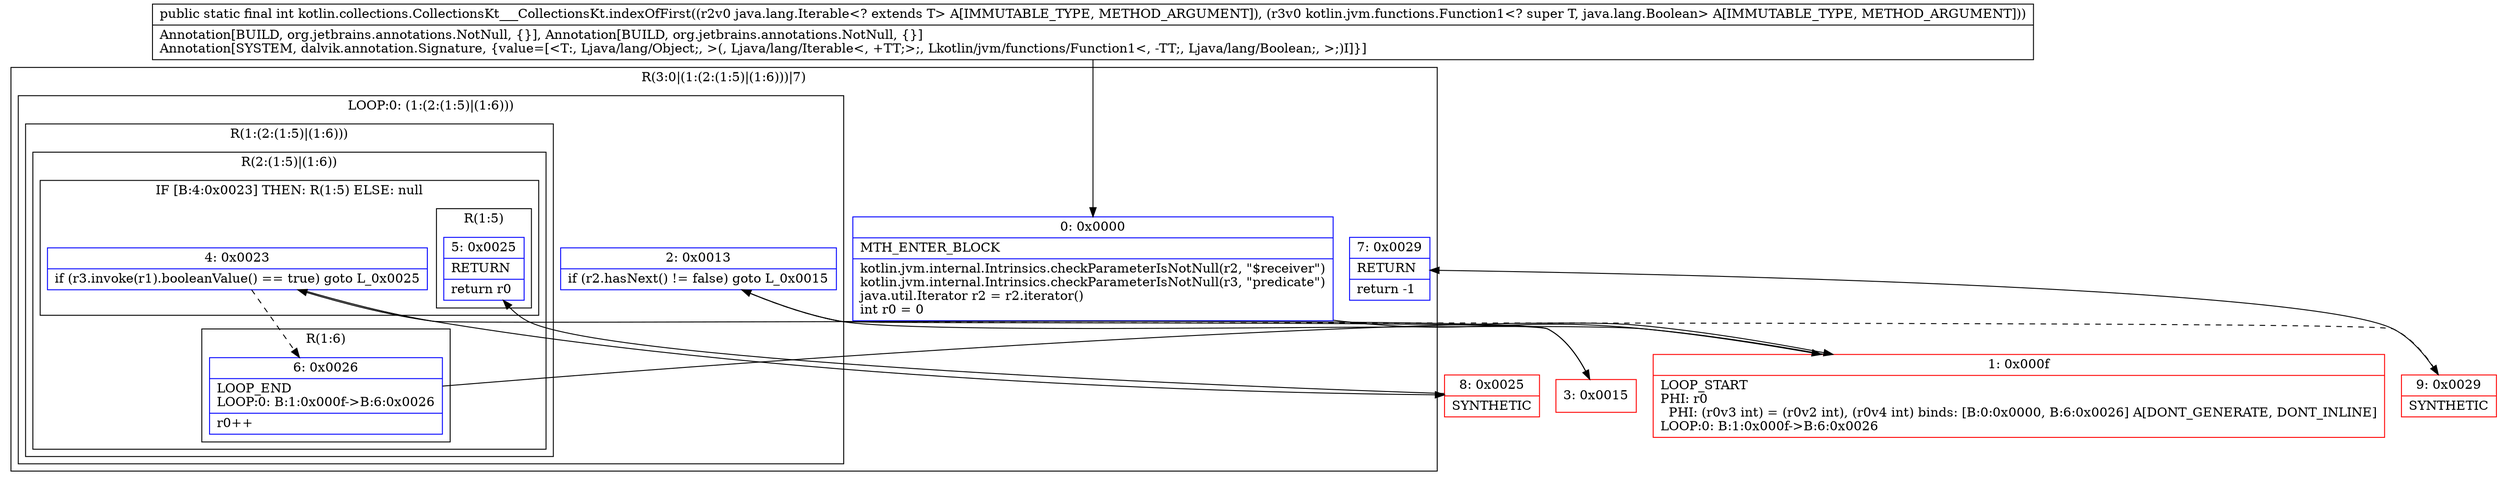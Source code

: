 digraph "CFG forkotlin.collections.CollectionsKt___CollectionsKt.indexOfFirst(Ljava\/lang\/Iterable;Lkotlin\/jvm\/functions\/Function1;)I" {
subgraph cluster_Region_219927062 {
label = "R(3:0|(1:(2:(1:5)|(1:6)))|7)";
node [shape=record,color=blue];
Node_0 [shape=record,label="{0\:\ 0x0000|MTH_ENTER_BLOCK\l|kotlin.jvm.internal.Intrinsics.checkParameterIsNotNull(r2, \"$receiver\")\lkotlin.jvm.internal.Intrinsics.checkParameterIsNotNull(r3, \"predicate\")\ljava.util.Iterator r2 = r2.iterator()\lint r0 = 0\l}"];
subgraph cluster_LoopRegion_1062566703 {
label = "LOOP:0: (1:(2:(1:5)|(1:6)))";
node [shape=record,color=blue];
Node_2 [shape=record,label="{2\:\ 0x0013|if (r2.hasNext() != false) goto L_0x0015\l}"];
subgraph cluster_Region_1048716567 {
label = "R(1:(2:(1:5)|(1:6)))";
node [shape=record,color=blue];
subgraph cluster_Region_534027139 {
label = "R(2:(1:5)|(1:6))";
node [shape=record,color=blue];
subgraph cluster_IfRegion_1780293929 {
label = "IF [B:4:0x0023] THEN: R(1:5) ELSE: null";
node [shape=record,color=blue];
Node_4 [shape=record,label="{4\:\ 0x0023|if (r3.invoke(r1).booleanValue() == true) goto L_0x0025\l}"];
subgraph cluster_Region_143472391 {
label = "R(1:5)";
node [shape=record,color=blue];
Node_5 [shape=record,label="{5\:\ 0x0025|RETURN\l|return r0\l}"];
}
}
subgraph cluster_Region_2025183233 {
label = "R(1:6)";
node [shape=record,color=blue];
Node_6 [shape=record,label="{6\:\ 0x0026|LOOP_END\lLOOP:0: B:1:0x000f\-\>B:6:0x0026\l|r0++\l}"];
}
}
}
}
Node_7 [shape=record,label="{7\:\ 0x0029|RETURN\l|return \-1\l}"];
}
Node_1 [shape=record,color=red,label="{1\:\ 0x000f|LOOP_START\lPHI: r0 \l  PHI: (r0v3 int) = (r0v2 int), (r0v4 int) binds: [B:0:0x0000, B:6:0x0026] A[DONT_GENERATE, DONT_INLINE]\lLOOP:0: B:1:0x000f\-\>B:6:0x0026\l}"];
Node_3 [shape=record,color=red,label="{3\:\ 0x0015}"];
Node_8 [shape=record,color=red,label="{8\:\ 0x0025|SYNTHETIC\l}"];
Node_9 [shape=record,color=red,label="{9\:\ 0x0029|SYNTHETIC\l}"];
MethodNode[shape=record,label="{public static final int kotlin.collections.CollectionsKt___CollectionsKt.indexOfFirst((r2v0 java.lang.Iterable\<? extends T\> A[IMMUTABLE_TYPE, METHOD_ARGUMENT]), (r3v0 kotlin.jvm.functions.Function1\<? super T, java.lang.Boolean\> A[IMMUTABLE_TYPE, METHOD_ARGUMENT]))  | Annotation[BUILD, org.jetbrains.annotations.NotNull, \{\}], Annotation[BUILD, org.jetbrains.annotations.NotNull, \{\}]\lAnnotation[SYSTEM, dalvik.annotation.Signature, \{value=[\<T:, Ljava\/lang\/Object;, \>(, Ljava\/lang\/Iterable\<, +TT;\>;, Lkotlin\/jvm\/functions\/Function1\<, \-TT;, Ljava\/lang\/Boolean;, \>;)I]\}]\l}"];
MethodNode -> Node_0;
Node_0 -> Node_1;
Node_2 -> Node_3;
Node_2 -> Node_9[style=dashed];
Node_4 -> Node_6[style=dashed];
Node_4 -> Node_8;
Node_6 -> Node_1;
Node_1 -> Node_2;
Node_3 -> Node_4;
Node_8 -> Node_5;
Node_9 -> Node_7;
}

